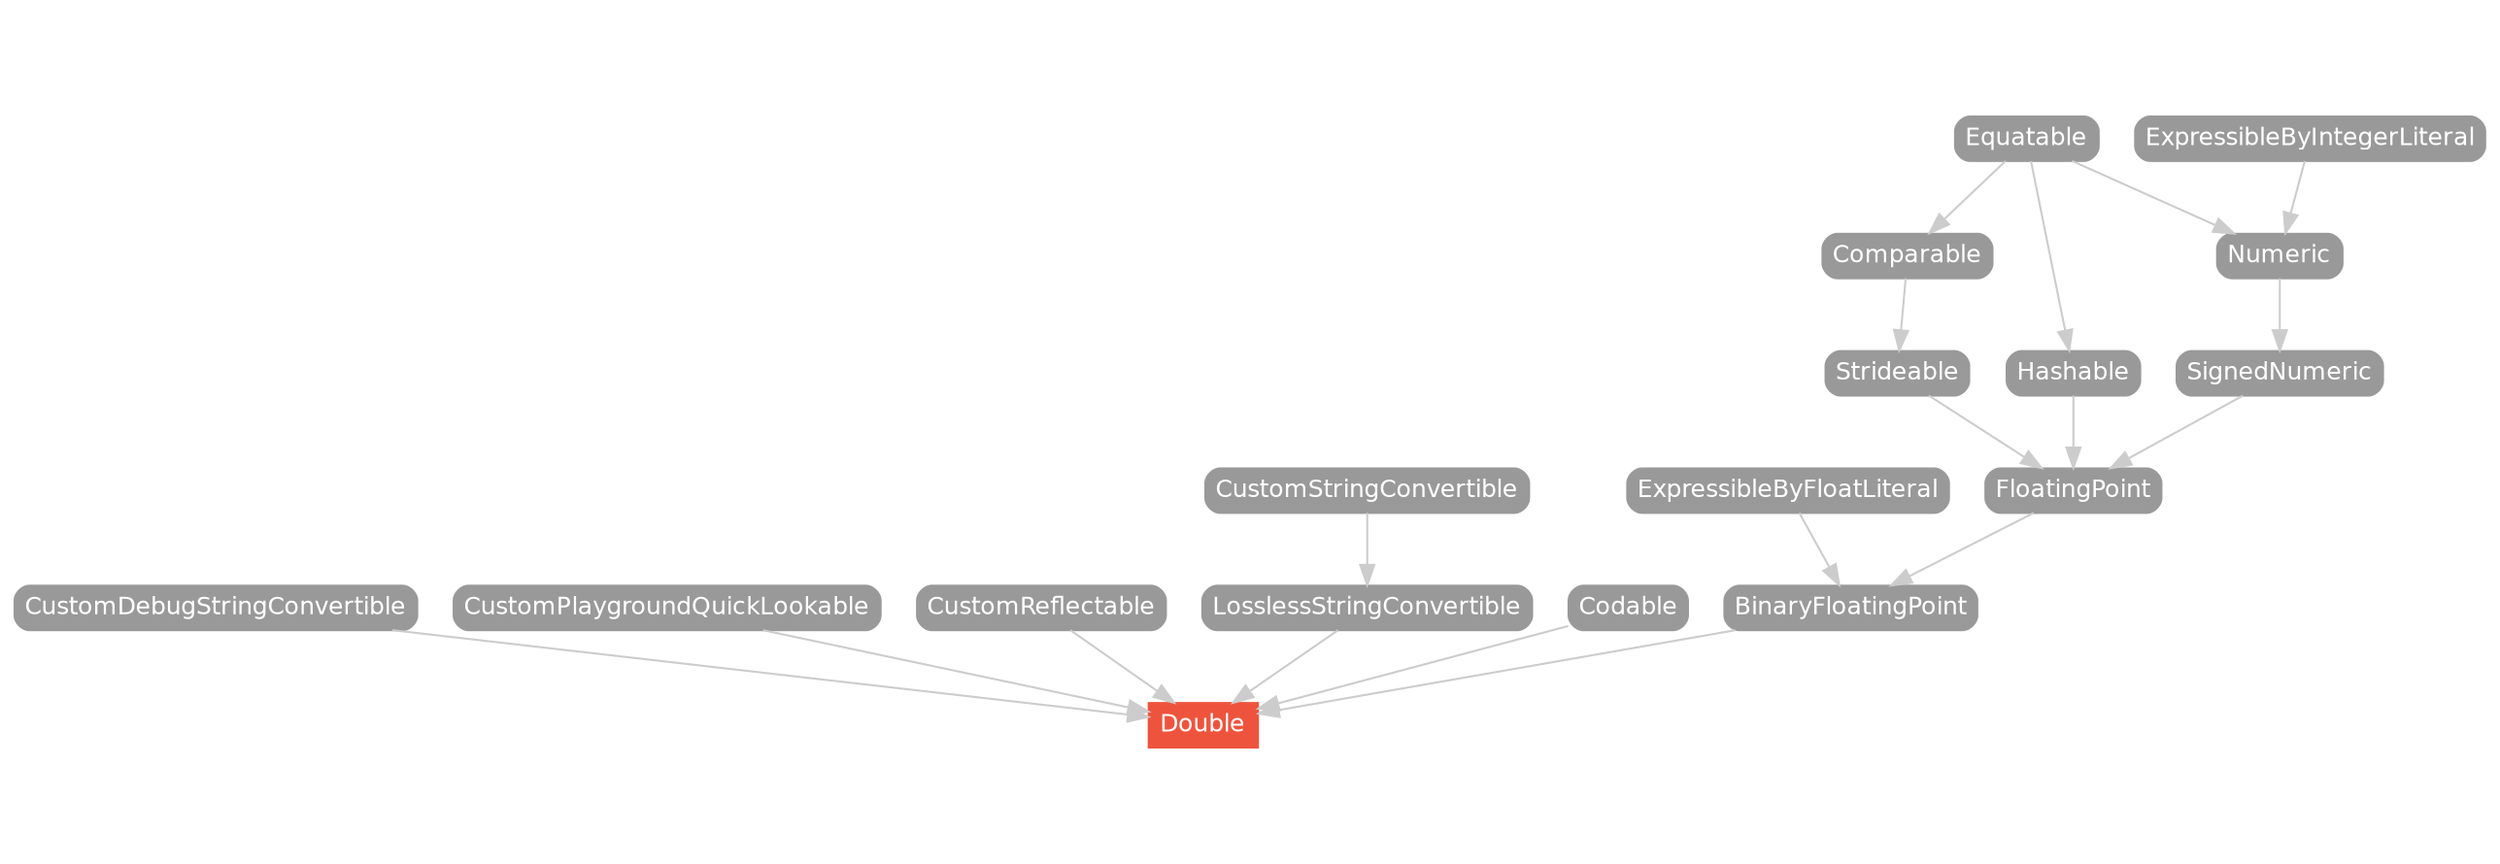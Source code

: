 strict digraph "Double - Type Hierarchy - SwiftDoc.org" {
    pad="0.1,0.8"
    node [shape=box, style="filled,rounded", color="#999999", fillcolor="#999999", fontcolor=white, fontname=Helvetica, fontnames="Helvetica,sansserif", fontsize=12, margin="0.07,0.05", height="0.3"]
    edge [color="#cccccc"]
    "BinaryFloatingPoint" [URL="/protocol/BinaryFloatingPoint/hierarchy/"]
    "Comparable" [URL="/protocol/Comparable/hierarchy/"]
    "CustomDebugStringConvertible" [URL="/protocol/CustomDebugStringConvertible/hierarchy/"]
    "CustomPlaygroundQuickLookable" [URL="/protocol/CustomPlaygroundQuickLookable/hierarchy/"]
    "CustomReflectable" [URL="/protocol/CustomReflectable/hierarchy/"]
    "CustomStringConvertible" [URL="/protocol/CustomStringConvertible/hierarchy/"]
    "Double" [URL="/type/Double/", style="filled", fillcolor="#ee543d", color="#ee543d"]
    "Equatable" [URL="/protocol/Equatable/hierarchy/"]
    "ExpressibleByFloatLiteral" [URL="/protocol/ExpressibleByFloatLiteral/hierarchy/"]
    "ExpressibleByIntegerLiteral" [URL="/protocol/ExpressibleByIntegerLiteral/hierarchy/"]
    "FloatingPoint" [URL="/protocol/FloatingPoint/hierarchy/"]
    "Hashable" [URL="/protocol/Hashable/hierarchy/"]
    "LosslessStringConvertible" [URL="/protocol/LosslessStringConvertible/hierarchy/"]
    "Numeric" [URL="/protocol/Numeric/hierarchy/"]
    "SignedNumeric" [URL="/protocol/SignedNumeric/hierarchy/"]
    "Strideable" [URL="/protocol/Strideable/hierarchy/"]    "Codable" -> "Double"
    "LosslessStringConvertible" -> "Double"
    "CustomDebugStringConvertible" -> "Double"
    "BinaryFloatingPoint" -> "Double"
    "CustomReflectable" -> "Double"
    "CustomPlaygroundQuickLookable" -> "Double"
    "CustomStringConvertible" -> "LosslessStringConvertible"
    "ExpressibleByFloatLiteral" -> "BinaryFloatingPoint"
    "FloatingPoint" -> "BinaryFloatingPoint"
    "Hashable" -> "FloatingPoint"
    "SignedNumeric" -> "FloatingPoint"
    "Strideable" -> "FloatingPoint"
    "Equatable" -> "Hashable"
    "Numeric" -> "SignedNumeric"
    "Equatable" -> "Numeric"
    "ExpressibleByIntegerLiteral" -> "Numeric"
    "Comparable" -> "Strideable"
    "Equatable" -> "Comparable"
    subgraph Types {
        rank = max; "Double";
    }
}